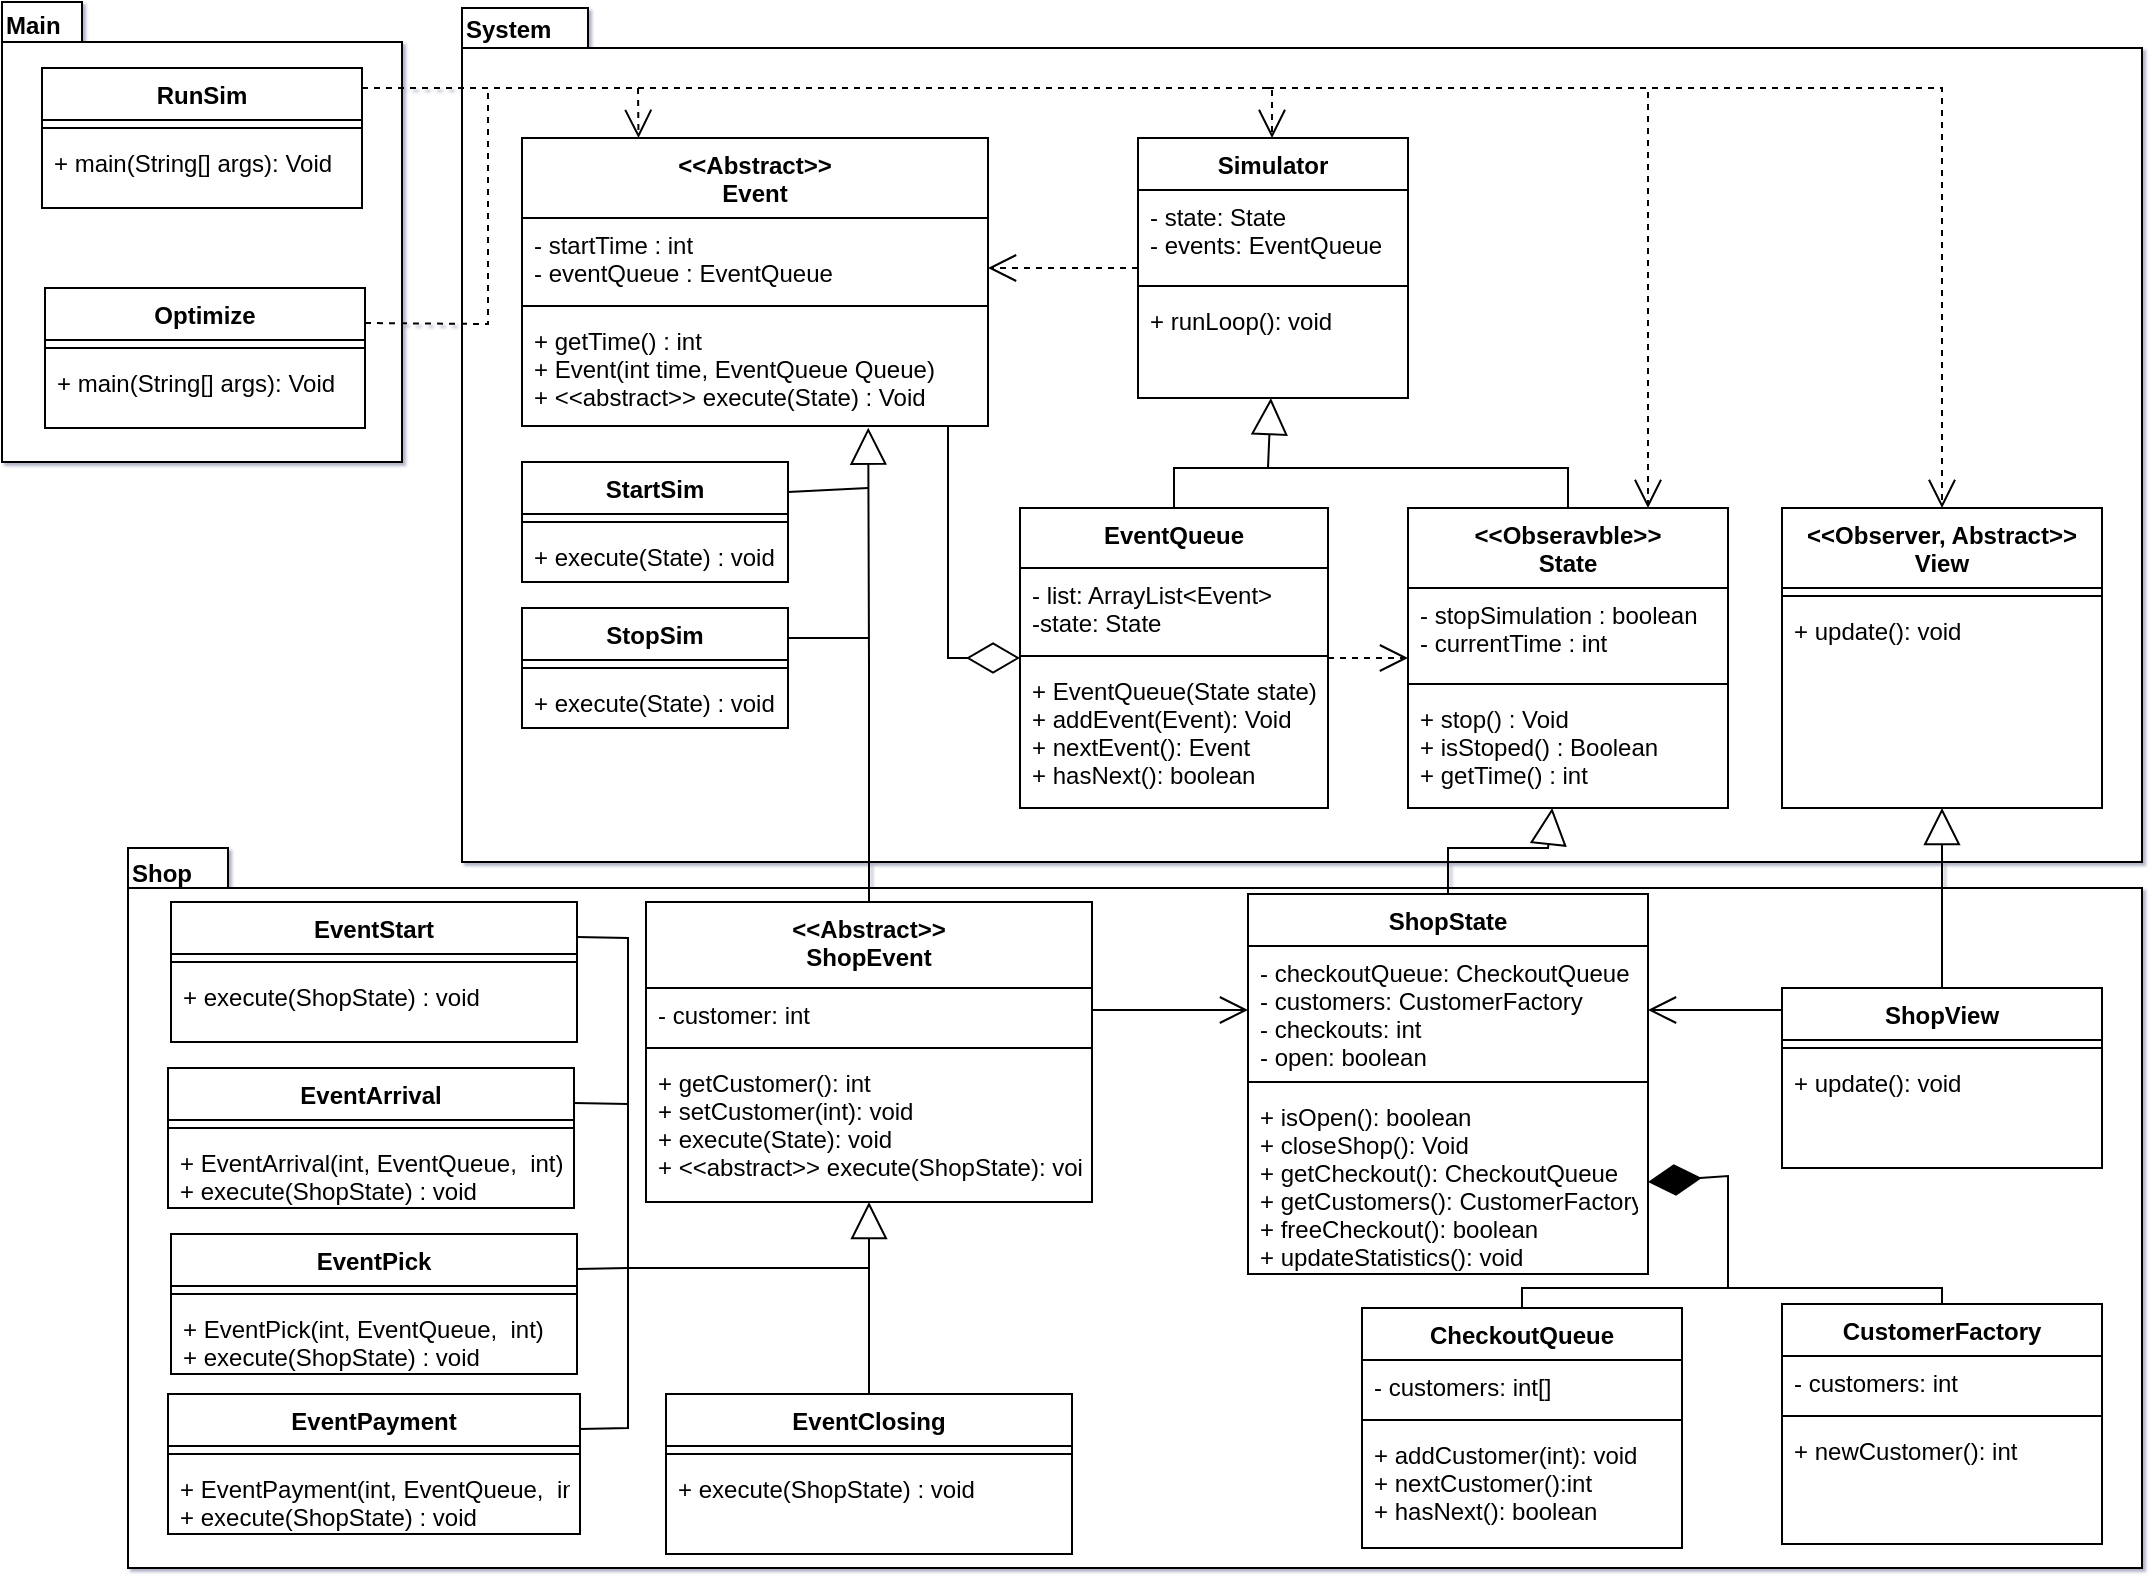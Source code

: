 <mxfile version="21.0.2" type="device"><diagram id="C5RBs43oDa-KdzZeNtuy" name="Page-1"><mxGraphModel dx="878" dy="469" grid="1" gridSize="10" guides="1" tooltips="1" connect="1" arrows="1" fold="1" page="1" pageScale="1" pageWidth="1169" pageHeight="827" math="0" shadow="1"><root><mxCell id="WIyWlLk6GJQsqaUBKTNV-0"/><mxCell id="WIyWlLk6GJQsqaUBKTNV-1" parent="WIyWlLk6GJQsqaUBKTNV-0"/><mxCell id="YLRPy9Vwm_R-fYZFnZfL-16" value="&lt;div align=&quot;left&quot;&gt;Main&lt;/div&gt;&lt;div align=&quot;left&quot;&gt;&lt;br&gt;&lt;/div&gt;&lt;div align=&quot;left&quot;&gt;&lt;br&gt;&lt;/div&gt;&lt;div align=&quot;left&quot;&gt;&lt;br&gt;&lt;/div&gt;&lt;div align=&quot;left&quot;&gt;&lt;br&gt;&lt;/div&gt;&lt;div align=&quot;left&quot;&gt;&lt;br&gt;&lt;/div&gt;&lt;div align=&quot;left&quot;&gt;&lt;br&gt;&lt;/div&gt;&lt;div&gt;&lt;br&gt;&lt;/div&gt;&lt;div&gt;&lt;br&gt;&lt;/div&gt;&lt;div&gt;&lt;br&gt;&lt;/div&gt;&lt;div&gt;&lt;br&gt;&lt;/div&gt;&lt;div&gt;&lt;br&gt;&lt;/div&gt;&lt;div&gt;&lt;br&gt;&lt;/div&gt;&lt;div&gt;&lt;br&gt;&lt;/div&gt;&lt;div&gt;&lt;br&gt;&lt;/div&gt;&lt;div&gt;&lt;br&gt;&lt;/div&gt;" style="shape=folder;fontStyle=1;spacingTop=10;tabWidth=40;tabHeight=20;tabPosition=left;html=1;align=left;" parent="WIyWlLk6GJQsqaUBKTNV-1" vertex="1"><mxGeometry x="57" y="17" width="200" height="230" as="geometry"/></mxCell><mxCell id="YLRPy9Vwm_R-fYZFnZfL-15" value="&lt;div align=&quot;left&quot;&gt;Shop&lt;br&gt;&lt;/div&gt;&lt;div align=&quot;left&quot;&gt;&lt;br&gt;&lt;/div&gt;&lt;div align=&quot;left&quot;&gt;&lt;br&gt;&lt;/div&gt;&lt;div align=&quot;left&quot;&gt;&lt;br&gt;&lt;/div&gt;&lt;div align=&quot;left&quot;&gt;&lt;br&gt;&lt;/div&gt;&lt;div align=&quot;left&quot;&gt;&lt;br&gt;&lt;/div&gt;&lt;div align=&quot;left&quot;&gt;&lt;br&gt;&lt;/div&gt;&lt;div align=&quot;left&quot;&gt;&lt;br&gt;&lt;/div&gt;&lt;div align=&quot;left&quot;&gt;&lt;br&gt;&lt;/div&gt;&lt;div align=&quot;left&quot;&gt;&lt;br&gt;&lt;/div&gt;&lt;div align=&quot;left&quot;&gt;&lt;br&gt;&lt;/div&gt;&lt;div align=&quot;left&quot;&gt;&lt;br&gt;&lt;/div&gt;&lt;div align=&quot;left&quot;&gt;&lt;br&gt;&lt;/div&gt;&lt;div align=&quot;left&quot;&gt;&lt;br&gt;&lt;/div&gt;&lt;div align=&quot;left&quot;&gt;&lt;br&gt;&lt;/div&gt;&lt;div align=&quot;left&quot;&gt;&lt;br&gt;&lt;/div&gt;&lt;div align=&quot;left&quot;&gt;&lt;br&gt;&lt;/div&gt;&lt;div align=&quot;left&quot;&gt;&lt;br&gt;&lt;/div&gt;&lt;div align=&quot;left&quot;&gt;&lt;br&gt;&lt;/div&gt;&lt;div align=&quot;left&quot;&gt;&lt;br&gt;&lt;/div&gt;&lt;div align=&quot;left&quot;&gt;&lt;br&gt;&lt;/div&gt;&lt;div align=&quot;left&quot;&gt;&lt;br&gt;&lt;/div&gt;&lt;div align=&quot;left&quot;&gt;&lt;br&gt;&lt;/div&gt;&lt;div align=&quot;left&quot;&gt;&lt;br&gt;&lt;/div&gt;&lt;div align=&quot;left&quot;&gt;&lt;br&gt;&lt;/div&gt;" style="shape=folder;fontStyle=1;spacingTop=10;tabWidth=50;tabHeight=20;tabPosition=left;html=1;align=left;" parent="WIyWlLk6GJQsqaUBKTNV-1" vertex="1"><mxGeometry x="120" y="440" width="1007" height="360" as="geometry"/></mxCell><mxCell id="Uis7Gt27PWJQKcqrfa5W-74" value="&lt;div align=&quot;left&quot;&gt;System&lt;/div&gt;&lt;div align=&quot;left&quot;&gt;&lt;br&gt;&lt;/div&gt;&lt;div align=&quot;left&quot;&gt;&lt;br&gt;&lt;/div&gt;&lt;div align=&quot;left&quot;&gt;&lt;br&gt;&lt;/div&gt;&lt;div align=&quot;left&quot;&gt;&lt;br&gt;&lt;/div&gt;&lt;div align=&quot;left&quot;&gt;&lt;br&gt;&lt;/div&gt;&lt;div align=&quot;left&quot;&gt;&lt;br&gt;&lt;/div&gt;&lt;div align=&quot;left&quot;&gt;&lt;br&gt;&lt;/div&gt;&lt;div align=&quot;left&quot;&gt;&lt;br&gt;&lt;/div&gt;&lt;div align=&quot;left&quot;&gt;&lt;br&gt;&lt;/div&gt;&lt;div align=&quot;left&quot;&gt;&lt;br&gt;&lt;/div&gt;&lt;div align=&quot;left&quot;&gt;&lt;br&gt;&lt;/div&gt;&lt;div align=&quot;left&quot;&gt;&lt;br&gt;&lt;/div&gt;&lt;div align=&quot;left&quot;&gt;&lt;br&gt;&lt;/div&gt;&lt;div align=&quot;left&quot;&gt;&lt;br&gt;&lt;/div&gt;&lt;div align=&quot;left&quot;&gt;&lt;br&gt;&lt;/div&gt;&lt;div align=&quot;left&quot;&gt;&lt;br&gt;&lt;/div&gt;&lt;div align=&quot;left&quot;&gt;&lt;br&gt;&lt;/div&gt;&lt;div align=&quot;left&quot;&gt;&lt;br&gt;&lt;/div&gt;&lt;div align=&quot;left&quot;&gt;&lt;br&gt;&lt;/div&gt;&lt;div align=&quot;left&quot;&gt;&lt;br&gt;&lt;/div&gt;&lt;div align=&quot;left&quot;&gt;&lt;br&gt;&lt;/div&gt;&lt;div align=&quot;left&quot;&gt;&lt;br&gt;&lt;/div&gt;&lt;div align=&quot;left&quot;&gt;&lt;br&gt;&lt;/div&gt;&lt;div align=&quot;left&quot;&gt;&lt;br&gt;&lt;/div&gt;&lt;div align=&quot;left&quot;&gt;&lt;br&gt;&lt;/div&gt;&lt;div align=&quot;left&quot;&gt;&lt;br&gt;&lt;/div&gt;&lt;div align=&quot;left&quot;&gt;&lt;br&gt;&lt;/div&gt;&lt;div align=&quot;left&quot;&gt;&lt;br&gt;&lt;/div&gt;&lt;div align=&quot;left&quot;&gt;&lt;br&gt;&lt;/div&gt;" style="shape=folder;fontStyle=1;spacingTop=10;tabWidth=63;tabHeight=20;tabPosition=left;html=1;align=left;" parent="WIyWlLk6GJQsqaUBKTNV-1" vertex="1"><mxGeometry x="287" y="20" width="840" height="427" as="geometry"/></mxCell><mxCell id="Uis7Gt27PWJQKcqrfa5W-1" value="Simulator" style="swimlane;fontStyle=1;align=center;verticalAlign=top;childLayout=stackLayout;horizontal=1;startSize=26;horizontalStack=0;resizeParent=1;resizeParentMax=0;resizeLast=0;collapsible=1;marginBottom=0;" parent="WIyWlLk6GJQsqaUBKTNV-1" vertex="1"><mxGeometry x="625" y="85" width="135" height="130" as="geometry"/></mxCell><mxCell id="Uis7Gt27PWJQKcqrfa5W-2" value="- state: State&#xA;- events: EventQueue" style="text;strokeColor=none;fillColor=none;align=left;verticalAlign=top;spacingLeft=4;spacingRight=4;overflow=hidden;rotatable=0;points=[[0,0.5],[1,0.5]];portConstraint=eastwest;" parent="Uis7Gt27PWJQKcqrfa5W-1" vertex="1"><mxGeometry y="26" width="135" height="44" as="geometry"/></mxCell><mxCell id="Uis7Gt27PWJQKcqrfa5W-3" value="" style="line;strokeWidth=1;fillColor=none;align=left;verticalAlign=middle;spacingTop=-1;spacingLeft=3;spacingRight=3;rotatable=0;labelPosition=right;points=[];portConstraint=eastwest;strokeColor=inherit;" parent="Uis7Gt27PWJQKcqrfa5W-1" vertex="1"><mxGeometry y="70" width="135" height="8" as="geometry"/></mxCell><mxCell id="Uis7Gt27PWJQKcqrfa5W-4" value="+ runLoop(): void" style="text;strokeColor=none;fillColor=none;align=left;verticalAlign=top;spacingLeft=4;spacingRight=4;overflow=hidden;rotatable=0;points=[[0,0.5],[1,0.5]];portConstraint=eastwest;" parent="Uis7Gt27PWJQKcqrfa5W-1" vertex="1"><mxGeometry y="78" width="135" height="52" as="geometry"/></mxCell><mxCell id="Uis7Gt27PWJQKcqrfa5W-5" value="EventQueue" style="swimlane;fontStyle=1;align=center;verticalAlign=top;childLayout=stackLayout;horizontal=1;startSize=30;horizontalStack=0;resizeParent=1;resizeParentMax=0;resizeLast=0;collapsible=1;marginBottom=0;" parent="WIyWlLk6GJQsqaUBKTNV-1" vertex="1"><mxGeometry x="566" y="270" width="154" height="150" as="geometry"/></mxCell><mxCell id="Uis7Gt27PWJQKcqrfa5W-6" value="- list: ArrayList&lt;Event&gt;&#xA;-state: State" style="text;strokeColor=none;fillColor=none;align=left;verticalAlign=top;spacingLeft=4;spacingRight=4;overflow=hidden;rotatable=0;points=[[0,0.5],[1,0.5]];portConstraint=eastwest;" parent="Uis7Gt27PWJQKcqrfa5W-5" vertex="1"><mxGeometry y="30" width="154" height="40" as="geometry"/></mxCell><mxCell id="Uis7Gt27PWJQKcqrfa5W-7" value="" style="line;strokeWidth=1;fillColor=none;align=left;verticalAlign=middle;spacingTop=-1;spacingLeft=3;spacingRight=3;rotatable=0;labelPosition=right;points=[];portConstraint=eastwest;strokeColor=inherit;" parent="Uis7Gt27PWJQKcqrfa5W-5" vertex="1"><mxGeometry y="70" width="154" height="8" as="geometry"/></mxCell><mxCell id="Uis7Gt27PWJQKcqrfa5W-8" value="+ EventQueue(State state)&#xA;+ addEvent(Event): Void&#xA;+ nextEvent(): Event&#xA;+ hasNext(): boolean" style="text;strokeColor=none;fillColor=none;align=left;verticalAlign=top;spacingLeft=4;spacingRight=4;overflow=hidden;rotatable=0;points=[[0,0.5],[1,0.5]];portConstraint=eastwest;" parent="Uis7Gt27PWJQKcqrfa5W-5" vertex="1"><mxGeometry y="78" width="154" height="72" as="geometry"/></mxCell><mxCell id="Uis7Gt27PWJQKcqrfa5W-9" value="&lt;&lt;Abstract&gt;&gt;&#xA;Event" style="swimlane;fontStyle=1;align=center;verticalAlign=top;childLayout=stackLayout;horizontal=1;startSize=40;horizontalStack=0;resizeParent=1;resizeParentMax=0;resizeLast=0;collapsible=1;marginBottom=0;" parent="WIyWlLk6GJQsqaUBKTNV-1" vertex="1"><mxGeometry x="317" y="85" width="233" height="144" as="geometry"/></mxCell><mxCell id="Uis7Gt27PWJQKcqrfa5W-10" value="- startTime : int&#xA;- eventQueue : EventQueue" style="text;strokeColor=none;fillColor=none;align=left;verticalAlign=top;spacingLeft=4;spacingRight=4;overflow=hidden;rotatable=0;points=[[0,0.5],[1,0.5]];portConstraint=eastwest;" parent="Uis7Gt27PWJQKcqrfa5W-9" vertex="1"><mxGeometry y="40" width="233" height="40" as="geometry"/></mxCell><mxCell id="Uis7Gt27PWJQKcqrfa5W-11" value="" style="line;strokeWidth=1;fillColor=none;align=left;verticalAlign=middle;spacingTop=-1;spacingLeft=3;spacingRight=3;rotatable=0;labelPosition=right;points=[];portConstraint=eastwest;strokeColor=inherit;" parent="Uis7Gt27PWJQKcqrfa5W-9" vertex="1"><mxGeometry y="80" width="233" height="8" as="geometry"/></mxCell><mxCell id="Uis7Gt27PWJQKcqrfa5W-12" value="+ getTime() : int&#xA;+ Event(int time, EventQueue Queue)&#xA;+ &lt;&lt;abstract&gt;&gt; execute(State) : Void" style="text;strokeColor=none;fillColor=none;align=left;verticalAlign=top;spacingLeft=4;spacingRight=4;overflow=hidden;rotatable=0;points=[[0,0.5],[1,0.5]];portConstraint=eastwest;" parent="Uis7Gt27PWJQKcqrfa5W-9" vertex="1"><mxGeometry y="88" width="233" height="56" as="geometry"/></mxCell><mxCell id="Uis7Gt27PWJQKcqrfa5W-16" value="" style="endArrow=diamondThin;endFill=0;endSize=24;html=1;rounded=0;edgeStyle=orthogonalEdgeStyle;" parent="WIyWlLk6GJQsqaUBKTNV-1" source="Uis7Gt27PWJQKcqrfa5W-9" target="Uis7Gt27PWJQKcqrfa5W-5" edge="1"><mxGeometry width="160" relative="1" as="geometry"><mxPoint x="557" y="115" as="sourcePoint"/><mxPoint x="497" y="237" as="targetPoint"/><Array as="points"><mxPoint x="530" y="345"/></Array></mxGeometry></mxCell><mxCell id="Uis7Gt27PWJQKcqrfa5W-55" value="&lt;&lt;Obseravble&gt;&gt;&#xA;State" style="swimlane;fontStyle=1;align=center;verticalAlign=top;childLayout=stackLayout;horizontal=1;startSize=40;horizontalStack=0;resizeParent=1;resizeParentMax=0;resizeLast=0;collapsible=1;marginBottom=0;" parent="WIyWlLk6GJQsqaUBKTNV-1" vertex="1"><mxGeometry x="760" y="270" width="160" height="150" as="geometry"><mxRectangle x="550" y="200" width="130" height="40" as="alternateBounds"/></mxGeometry></mxCell><mxCell id="Uis7Gt27PWJQKcqrfa5W-56" value="- stopSimulation : boolean&#xA;- currentTime : int" style="text;strokeColor=none;fillColor=none;align=left;verticalAlign=top;spacingLeft=4;spacingRight=4;overflow=hidden;rotatable=0;points=[[0,0.5],[1,0.5]];portConstraint=eastwest;" parent="Uis7Gt27PWJQKcqrfa5W-55" vertex="1"><mxGeometry y="40" width="160" height="44" as="geometry"/></mxCell><mxCell id="Uis7Gt27PWJQKcqrfa5W-57" value="" style="line;strokeWidth=1;fillColor=none;align=left;verticalAlign=middle;spacingTop=-1;spacingLeft=3;spacingRight=3;rotatable=0;labelPosition=right;points=[];portConstraint=eastwest;strokeColor=inherit;" parent="Uis7Gt27PWJQKcqrfa5W-55" vertex="1"><mxGeometry y="84" width="160" height="8" as="geometry"/></mxCell><mxCell id="Uis7Gt27PWJQKcqrfa5W-58" value="+ stop() : Void&#xA;+ isStoped() : Boolean&#xA;+ getTime() : int" style="text;strokeColor=none;fillColor=none;align=left;verticalAlign=top;spacingLeft=4;spacingRight=4;overflow=hidden;rotatable=0;points=[[0,0.5],[1,0.5]];portConstraint=eastwest;" parent="Uis7Gt27PWJQKcqrfa5W-55" vertex="1"><mxGeometry y="92" width="160" height="58" as="geometry"/></mxCell><mxCell id="Uis7Gt27PWJQKcqrfa5W-67" value="&lt;&lt;Observer, Abstract&gt;&gt;&#xA;View" style="swimlane;fontStyle=1;align=center;verticalAlign=top;childLayout=stackLayout;horizontal=1;startSize=40;horizontalStack=0;resizeParent=1;resizeParentMax=0;resizeLast=0;collapsible=1;marginBottom=0;" parent="WIyWlLk6GJQsqaUBKTNV-1" vertex="1"><mxGeometry x="947" y="270" width="160" height="150" as="geometry"/></mxCell><mxCell id="Uis7Gt27PWJQKcqrfa5W-69" value="" style="line;strokeWidth=1;fillColor=none;align=left;verticalAlign=middle;spacingTop=-1;spacingLeft=3;spacingRight=3;rotatable=0;labelPosition=right;points=[];portConstraint=eastwest;strokeColor=inherit;" parent="Uis7Gt27PWJQKcqrfa5W-67" vertex="1"><mxGeometry y="40" width="160" height="8" as="geometry"/></mxCell><mxCell id="Uis7Gt27PWJQKcqrfa5W-70" value="+ update(): void" style="text;strokeColor=none;fillColor=none;align=left;verticalAlign=top;spacingLeft=4;spacingRight=4;overflow=hidden;rotatable=0;points=[[0,0.5],[1,0.5]];portConstraint=eastwest;" parent="Uis7Gt27PWJQKcqrfa5W-67" vertex="1"><mxGeometry y="48" width="160" height="102" as="geometry"/></mxCell><mxCell id="Uis7Gt27PWJQKcqrfa5W-80" value="ShopState" style="swimlane;fontStyle=1;align=center;verticalAlign=top;childLayout=stackLayout;horizontal=1;startSize=26;horizontalStack=0;resizeParent=1;resizeParentMax=0;resizeLast=0;collapsible=1;marginBottom=0;" parent="WIyWlLk6GJQsqaUBKTNV-1" vertex="1"><mxGeometry x="680" y="463" width="200" height="190" as="geometry"/></mxCell><mxCell id="Uis7Gt27PWJQKcqrfa5W-81" value="- checkoutQueue: CheckoutQueue&#xA;- customers: CustomerFactory&#xA;- checkouts: int&#xA;- open: boolean" style="text;strokeColor=none;fillColor=none;align=left;verticalAlign=top;spacingLeft=4;spacingRight=4;overflow=hidden;rotatable=0;points=[[0,0.5],[1,0.5]];portConstraint=eastwest;" parent="Uis7Gt27PWJQKcqrfa5W-80" vertex="1"><mxGeometry y="26" width="200" height="64" as="geometry"/></mxCell><mxCell id="Uis7Gt27PWJQKcqrfa5W-82" value="" style="line;strokeWidth=1;fillColor=none;align=left;verticalAlign=middle;spacingTop=-1;spacingLeft=3;spacingRight=3;rotatable=0;labelPosition=right;points=[];portConstraint=eastwest;strokeColor=inherit;" parent="Uis7Gt27PWJQKcqrfa5W-80" vertex="1"><mxGeometry y="90" width="200" height="8" as="geometry"/></mxCell><mxCell id="Uis7Gt27PWJQKcqrfa5W-83" value="+ isOpen(): boolean&#xA;+ closeShop(): Void&#xA;+ getCheckout(): CheckoutQueue&#xA;+ getCustomers(): CustomerFactory&#xA;+ freeCheckout(): boolean&#xA;+ updateStatistics(): void" style="text;strokeColor=none;fillColor=none;align=left;verticalAlign=top;spacingLeft=4;spacingRight=4;overflow=hidden;rotatable=0;points=[[0,0.5],[1,0.5]];portConstraint=eastwest;" parent="Uis7Gt27PWJQKcqrfa5W-80" vertex="1"><mxGeometry y="98" width="200" height="92" as="geometry"/></mxCell><mxCell id="Uis7Gt27PWJQKcqrfa5W-85" value="CheckoutQueue" style="swimlane;fontStyle=1;align=center;verticalAlign=top;childLayout=stackLayout;horizontal=1;startSize=26;horizontalStack=0;resizeParent=1;resizeParentMax=0;resizeLast=0;collapsible=1;marginBottom=0;" parent="WIyWlLk6GJQsqaUBKTNV-1" vertex="1"><mxGeometry x="737" y="670" width="160" height="120" as="geometry"/></mxCell><mxCell id="Uis7Gt27PWJQKcqrfa5W-86" value="- customers: int[]" style="text;strokeColor=none;fillColor=none;align=left;verticalAlign=top;spacingLeft=4;spacingRight=4;overflow=hidden;rotatable=0;points=[[0,0.5],[1,0.5]];portConstraint=eastwest;" parent="Uis7Gt27PWJQKcqrfa5W-85" vertex="1"><mxGeometry y="26" width="160" height="26" as="geometry"/></mxCell><mxCell id="Uis7Gt27PWJQKcqrfa5W-87" value="" style="line;strokeWidth=1;fillColor=none;align=left;verticalAlign=middle;spacingTop=-1;spacingLeft=3;spacingRight=3;rotatable=0;labelPosition=right;points=[];portConstraint=eastwest;strokeColor=inherit;" parent="Uis7Gt27PWJQKcqrfa5W-85" vertex="1"><mxGeometry y="52" width="160" height="8" as="geometry"/></mxCell><mxCell id="Uis7Gt27PWJQKcqrfa5W-88" value="+ addCustomer(int): void&#xA;+ nextCustomer():int&#xA;+ hasNext(): boolean" style="text;strokeColor=none;fillColor=none;align=left;verticalAlign=top;spacingLeft=4;spacingRight=4;overflow=hidden;rotatable=0;points=[[0,0.5],[1,0.5]];portConstraint=eastwest;" parent="Uis7Gt27PWJQKcqrfa5W-85" vertex="1"><mxGeometry y="60" width="160" height="60" as="geometry"/></mxCell><mxCell id="Uis7Gt27PWJQKcqrfa5W-91" value="RunSim" style="swimlane;fontStyle=1;align=center;verticalAlign=top;childLayout=stackLayout;horizontal=1;startSize=26;horizontalStack=0;resizeParent=1;resizeParentMax=0;resizeLast=0;collapsible=1;marginBottom=0;" parent="WIyWlLk6GJQsqaUBKTNV-1" vertex="1"><mxGeometry x="77" y="50" width="160" height="70" as="geometry"/></mxCell><mxCell id="Uis7Gt27PWJQKcqrfa5W-93" value="" style="line;strokeWidth=1;fillColor=none;align=left;verticalAlign=middle;spacingTop=-1;spacingLeft=3;spacingRight=3;rotatable=0;labelPosition=right;points=[];portConstraint=eastwest;strokeColor=inherit;" parent="Uis7Gt27PWJQKcqrfa5W-91" vertex="1"><mxGeometry y="26" width="160" height="8" as="geometry"/></mxCell><mxCell id="Uis7Gt27PWJQKcqrfa5W-94" value="+ main(String[] args): Void&#xA;" style="text;strokeColor=none;fillColor=none;align=left;verticalAlign=top;spacingLeft=4;spacingRight=4;overflow=hidden;rotatable=0;points=[[0,0.5],[1,0.5]];portConstraint=eastwest;" parent="Uis7Gt27PWJQKcqrfa5W-91" vertex="1"><mxGeometry y="34" width="160" height="36" as="geometry"/></mxCell><mxCell id="Uis7Gt27PWJQKcqrfa5W-97" value="ShopView" style="swimlane;fontStyle=1;align=center;verticalAlign=top;childLayout=stackLayout;horizontal=1;startSize=26;horizontalStack=0;resizeParent=1;resizeParentMax=0;resizeLast=0;collapsible=1;marginBottom=0;" parent="WIyWlLk6GJQsqaUBKTNV-1" vertex="1"><mxGeometry x="947" y="510" width="160" height="90" as="geometry"/></mxCell><mxCell id="Uis7Gt27PWJQKcqrfa5W-99" value="" style="line;strokeWidth=1;fillColor=none;align=left;verticalAlign=middle;spacingTop=-1;spacingLeft=3;spacingRight=3;rotatable=0;labelPosition=right;points=[];portConstraint=eastwest;strokeColor=inherit;" parent="Uis7Gt27PWJQKcqrfa5W-97" vertex="1"><mxGeometry y="26" width="160" height="8" as="geometry"/></mxCell><mxCell id="Uis7Gt27PWJQKcqrfa5W-100" value="+ update(): void" style="text;strokeColor=none;fillColor=none;align=left;verticalAlign=top;spacingLeft=4;spacingRight=4;overflow=hidden;rotatable=0;points=[[0,0.5],[1,0.5]];portConstraint=eastwest;" parent="Uis7Gt27PWJQKcqrfa5W-97" vertex="1"><mxGeometry y="34" width="160" height="56" as="geometry"/></mxCell><mxCell id="Uis7Gt27PWJQKcqrfa5W-101" value="Extends" style="endArrow=block;endSize=16;endFill=0;html=1;rounded=0;exitX=0.5;exitY=0;exitDx=0;exitDy=0;textOpacity=0;" parent="WIyWlLk6GJQsqaUBKTNV-1" source="Uis7Gt27PWJQKcqrfa5W-97" target="Uis7Gt27PWJQKcqrfa5W-67" edge="1"><mxGeometry width="160" relative="1" as="geometry"><mxPoint x="1437" y="540" as="sourcePoint"/><mxPoint x="1597" y="540" as="targetPoint"/></mxGeometry></mxCell><mxCell id="YLRPy9Vwm_R-fYZFnZfL-3" value="Use" style="endArrow=open;endSize=12;dashed=1;html=1;rounded=0;textOpacity=0;edgeStyle=orthogonalEdgeStyle;" parent="WIyWlLk6GJQsqaUBKTNV-1" source="Uis7Gt27PWJQKcqrfa5W-1" target="Uis7Gt27PWJQKcqrfa5W-9" edge="1"><mxGeometry width="160" relative="1" as="geometry"><mxPoint x="367" y="237" as="sourcePoint"/><mxPoint x="67" y="207" as="targetPoint"/><Array as="points"><mxPoint x="430" y="140"/></Array></mxGeometry></mxCell><mxCell id="YLRPy9Vwm_R-fYZFnZfL-4" value="Use" style="endArrow=open;endSize=12;dashed=1;html=1;rounded=0;textOpacity=0;edgeStyle=orthogonalEdgeStyle;" parent="WIyWlLk6GJQsqaUBKTNV-1" source="Uis7Gt27PWJQKcqrfa5W-91" target="Uis7Gt27PWJQKcqrfa5W-1" edge="1"><mxGeometry width="160" relative="1" as="geometry"><mxPoint x="237" y="47" as="sourcePoint"/><mxPoint x="527" y="237" as="targetPoint"/><Array as="points"><mxPoint x="692" y="60"/></Array></mxGeometry></mxCell><mxCell id="YLRPy9Vwm_R-fYZFnZfL-18" value="CustomerFactory" style="swimlane;fontStyle=1;align=center;verticalAlign=top;childLayout=stackLayout;horizontal=1;startSize=26;horizontalStack=0;resizeParent=1;resizeParentMax=0;resizeLast=0;collapsible=1;marginBottom=0;" parent="WIyWlLk6GJQsqaUBKTNV-1" vertex="1"><mxGeometry x="947" y="668" width="160" height="120" as="geometry"/></mxCell><mxCell id="YLRPy9Vwm_R-fYZFnZfL-19" value="- customers: int" style="text;strokeColor=none;fillColor=none;align=left;verticalAlign=top;spacingLeft=4;spacingRight=4;overflow=hidden;rotatable=0;points=[[0,0.5],[1,0.5]];portConstraint=eastwest;" parent="YLRPy9Vwm_R-fYZFnZfL-18" vertex="1"><mxGeometry y="26" width="160" height="26" as="geometry"/></mxCell><mxCell id="YLRPy9Vwm_R-fYZFnZfL-20" value="" style="line;strokeWidth=1;fillColor=none;align=left;verticalAlign=middle;spacingTop=-1;spacingLeft=3;spacingRight=3;rotatable=0;labelPosition=right;points=[];portConstraint=eastwest;strokeColor=inherit;" parent="YLRPy9Vwm_R-fYZFnZfL-18" vertex="1"><mxGeometry y="52" width="160" height="8" as="geometry"/></mxCell><mxCell id="YLRPy9Vwm_R-fYZFnZfL-21" value="+ newCustomer(): int" style="text;strokeColor=none;fillColor=none;align=left;verticalAlign=top;spacingLeft=4;spacingRight=4;overflow=hidden;rotatable=0;points=[[0,0.5],[1,0.5]];portConstraint=eastwest;" parent="YLRPy9Vwm_R-fYZFnZfL-18" vertex="1"><mxGeometry y="60" width="160" height="60" as="geometry"/></mxCell><mxCell id="YLRPy9Vwm_R-fYZFnZfL-23" value="" style="endArrow=open;endFill=1;endSize=12;html=1;rounded=0;entryX=1;entryY=0.5;entryDx=0;entryDy=0;edgeStyle=elbowEdgeStyle;elbow=vertical;" parent="WIyWlLk6GJQsqaUBKTNV-1" source="Uis7Gt27PWJQKcqrfa5W-97" target="Uis7Gt27PWJQKcqrfa5W-81" edge="1"><mxGeometry width="160" relative="1" as="geometry"><mxPoint x="817" y="680" as="sourcePoint"/><mxPoint x="890" y="555" as="targetPoint"/></mxGeometry></mxCell><mxCell id="YLRPy9Vwm_R-fYZFnZfL-25" value="" style="endArrow=open;endFill=1;endSize=12;html=1;rounded=0;entryX=0;entryY=0.5;entryDx=0;entryDy=0;edgeStyle=elbowEdgeStyle;elbow=vertical;" parent="WIyWlLk6GJQsqaUBKTNV-1" source="0BIZqdqJhfIHor20uVsq-0" target="Uis7Gt27PWJQKcqrfa5W-81" edge="1"><mxGeometry width="160" relative="1" as="geometry"><mxPoint x="600" y="521" as="sourcePoint"/><mxPoint x="1197" y="600" as="targetPoint"/></mxGeometry></mxCell><mxCell id="YLRPy9Vwm_R-fYZFnZfL-46" value="Optimize" style="swimlane;fontStyle=1;align=center;verticalAlign=top;childLayout=stackLayout;horizontal=1;startSize=26;horizontalStack=0;resizeParent=1;resizeParentMax=0;resizeLast=0;collapsible=1;marginBottom=0;" parent="WIyWlLk6GJQsqaUBKTNV-1" vertex="1"><mxGeometry x="78.5" y="160" width="160" height="70" as="geometry"/></mxCell><mxCell id="YLRPy9Vwm_R-fYZFnZfL-47" value="" style="line;strokeWidth=1;fillColor=none;align=left;verticalAlign=middle;spacingTop=-1;spacingLeft=3;spacingRight=3;rotatable=0;labelPosition=right;points=[];portConstraint=eastwest;strokeColor=inherit;" parent="YLRPy9Vwm_R-fYZFnZfL-46" vertex="1"><mxGeometry y="26" width="160" height="8" as="geometry"/></mxCell><mxCell id="YLRPy9Vwm_R-fYZFnZfL-48" value="+ main(String[] args): Void&#xA;" style="text;strokeColor=none;fillColor=none;align=left;verticalAlign=top;spacingLeft=4;spacingRight=4;overflow=hidden;rotatable=0;points=[[0,0.5],[1,0.5]];portConstraint=eastwest;" parent="YLRPy9Vwm_R-fYZFnZfL-46" vertex="1"><mxGeometry y="34" width="160" height="36" as="geometry"/></mxCell><mxCell id="448L8v_ShYavht3nEeR1-10" value="EventArrival" style="swimlane;fontStyle=1;align=center;verticalAlign=top;childLayout=stackLayout;horizontal=1;startSize=26;horizontalStack=0;resizeParent=1;resizeParentMax=0;resizeLast=0;collapsible=1;marginBottom=0;" parent="WIyWlLk6GJQsqaUBKTNV-1" vertex="1"><mxGeometry x="140" y="550" width="203" height="70" as="geometry"/></mxCell><mxCell id="448L8v_ShYavht3nEeR1-12" value="" style="line;strokeWidth=1;fillColor=none;align=left;verticalAlign=middle;spacingTop=-1;spacingLeft=3;spacingRight=3;rotatable=0;labelPosition=right;points=[];portConstraint=eastwest;strokeColor=inherit;" parent="448L8v_ShYavht3nEeR1-10" vertex="1"><mxGeometry y="26" width="203" height="8" as="geometry"/></mxCell><mxCell id="448L8v_ShYavht3nEeR1-13" value="+ EventArrival(int, EventQueue,  int)&#xA;+ execute(ShopState) : void" style="text;strokeColor=none;fillColor=none;align=left;verticalAlign=top;spacingLeft=4;spacingRight=4;overflow=hidden;rotatable=0;points=[[0,0.5],[1,0.5]];portConstraint=eastwest;" parent="448L8v_ShYavht3nEeR1-10" vertex="1"><mxGeometry y="34" width="203" height="36" as="geometry"/></mxCell><mxCell id="448L8v_ShYavht3nEeR1-16" value="EventPick" style="swimlane;fontStyle=1;align=center;verticalAlign=top;childLayout=stackLayout;horizontal=1;startSize=26;horizontalStack=0;resizeParent=1;resizeParentMax=0;resizeLast=0;collapsible=1;marginBottom=0;" parent="WIyWlLk6GJQsqaUBKTNV-1" vertex="1"><mxGeometry x="141.5" y="633" width="203" height="70" as="geometry"/></mxCell><mxCell id="448L8v_ShYavht3nEeR1-18" value="" style="line;strokeWidth=1;fillColor=none;align=left;verticalAlign=middle;spacingTop=-1;spacingLeft=3;spacingRight=3;rotatable=0;labelPosition=right;points=[];portConstraint=eastwest;strokeColor=inherit;" parent="448L8v_ShYavht3nEeR1-16" vertex="1"><mxGeometry y="26" width="203" height="8" as="geometry"/></mxCell><mxCell id="448L8v_ShYavht3nEeR1-19" value="+ EventPick(int, EventQueue,  int)&#xA;+ execute(ShopState) : void" style="text;strokeColor=none;fillColor=none;align=left;verticalAlign=top;spacingLeft=4;spacingRight=4;overflow=hidden;rotatable=0;points=[[0,0.5],[1,0.5]];portConstraint=eastwest;" parent="448L8v_ShYavht3nEeR1-16" vertex="1"><mxGeometry y="34" width="203" height="36" as="geometry"/></mxCell><mxCell id="448L8v_ShYavht3nEeR1-20" value="EventPayment" style="swimlane;fontStyle=1;align=center;verticalAlign=top;childLayout=stackLayout;horizontal=1;startSize=26;horizontalStack=0;resizeParent=1;resizeParentMax=0;resizeLast=0;collapsible=1;marginBottom=0;" parent="WIyWlLk6GJQsqaUBKTNV-1" vertex="1"><mxGeometry x="140" y="713" width="206" height="70" as="geometry"/></mxCell><mxCell id="448L8v_ShYavht3nEeR1-22" value="" style="line;strokeWidth=1;fillColor=none;align=left;verticalAlign=middle;spacingTop=-1;spacingLeft=3;spacingRight=3;rotatable=0;labelPosition=right;points=[];portConstraint=eastwest;strokeColor=inherit;" parent="448L8v_ShYavht3nEeR1-20" vertex="1"><mxGeometry y="26" width="206" height="8" as="geometry"/></mxCell><mxCell id="448L8v_ShYavht3nEeR1-23" value="+ EventPayment(int, EventQueue,  int)&#xA;+ execute(ShopState) : void" style="text;strokeColor=none;fillColor=none;align=left;verticalAlign=top;spacingLeft=4;spacingRight=4;overflow=hidden;rotatable=0;points=[[0,0.5],[1,0.5]];portConstraint=eastwest;" parent="448L8v_ShYavht3nEeR1-20" vertex="1"><mxGeometry y="34" width="206" height="36" as="geometry"/></mxCell><mxCell id="448L8v_ShYavht3nEeR1-24" value="EventClosing" style="swimlane;fontStyle=1;align=center;verticalAlign=top;childLayout=stackLayout;horizontal=1;startSize=26;horizontalStack=0;resizeParent=1;resizeParentMax=0;resizeLast=0;collapsible=1;marginBottom=0;" parent="WIyWlLk6GJQsqaUBKTNV-1" vertex="1"><mxGeometry x="389" y="713" width="203" height="80" as="geometry"/></mxCell><mxCell id="448L8v_ShYavht3nEeR1-26" value="" style="line;strokeWidth=1;fillColor=none;align=left;verticalAlign=middle;spacingTop=-1;spacingLeft=3;spacingRight=3;rotatable=0;labelPosition=right;points=[];portConstraint=eastwest;strokeColor=inherit;" parent="448L8v_ShYavht3nEeR1-24" vertex="1"><mxGeometry y="26" width="203" height="8" as="geometry"/></mxCell><mxCell id="448L8v_ShYavht3nEeR1-27" value="+ execute(ShopState) : void" style="text;strokeColor=none;fillColor=none;align=left;verticalAlign=top;spacingLeft=4;spacingRight=4;overflow=hidden;rotatable=0;points=[[0,0.5],[1,0.5]];portConstraint=eastwest;" parent="448L8v_ShYavht3nEeR1-24" vertex="1"><mxGeometry y="34" width="203" height="46" as="geometry"/></mxCell><mxCell id="448L8v_ShYavht3nEeR1-29" value="" style="endArrow=block;endSize=16;endFill=0;html=1;rounded=0;entryX=0.743;entryY=1.015;entryDx=0;entryDy=0;entryPerimeter=0;edgeStyle=orthogonalEdgeStyle;" parent="WIyWlLk6GJQsqaUBKTNV-1" source="0BIZqdqJhfIHor20uVsq-0" target="Uis7Gt27PWJQKcqrfa5W-12" edge="1"><mxGeometry width="160" relative="1" as="geometry"><mxPoint x="490" y="520" as="sourcePoint"/><mxPoint x="620" y="460" as="targetPoint"/><Array as="points"/></mxGeometry></mxCell><mxCell id="448L8v_ShYavht3nEeR1-30" value="" style="endArrow=none;html=1;rounded=0;exitX=1;exitY=0.25;exitDx=0;exitDy=0;" parent="WIyWlLk6GJQsqaUBKTNV-1" source="0BIZqdqJhfIHor20uVsq-9" edge="1"><mxGeometry width="50" height="50" relative="1" as="geometry"><mxPoint x="437" y="357" as="sourcePoint"/><mxPoint x="490" y="260" as="targetPoint"/></mxGeometry></mxCell><mxCell id="448L8v_ShYavht3nEeR1-31" value="" style="endArrow=none;html=1;rounded=0;exitX=1;exitY=0.25;exitDx=0;exitDy=0;" parent="WIyWlLk6GJQsqaUBKTNV-1" source="0BIZqdqJhfIHor20uVsq-12" edge="1"><mxGeometry width="50" height="50" relative="1" as="geometry"><mxPoint x="437" y="416.0" as="sourcePoint"/><mxPoint x="490" y="335" as="targetPoint"/></mxGeometry></mxCell><mxCell id="F9oT5EeiKZbabNWgcuaX-1" value="" style="endArrow=diamondThin;endFill=1;endSize=24;html=1;rounded=0;entryX=1;entryY=0.5;entryDx=0;entryDy=0;exitX=0.5;exitY=0;exitDx=0;exitDy=0;" parent="WIyWlLk6GJQsqaUBKTNV-1" source="YLRPy9Vwm_R-fYZFnZfL-18" target="Uis7Gt27PWJQKcqrfa5W-83" edge="1"><mxGeometry width="160" relative="1" as="geometry"><mxPoint x="760" y="610" as="sourcePoint"/><mxPoint x="920" y="610" as="targetPoint"/><Array as="points"><mxPoint x="1027" y="660"/><mxPoint x="920" y="660"/><mxPoint x="920" y="604"/></Array></mxGeometry></mxCell><mxCell id="F9oT5EeiKZbabNWgcuaX-2" value="" style="endArrow=none;html=1;rounded=0;exitX=0.5;exitY=0;exitDx=0;exitDy=0;" parent="WIyWlLk6GJQsqaUBKTNV-1" source="Uis7Gt27PWJQKcqrfa5W-85" edge="1"><mxGeometry width="50" height="50" relative="1" as="geometry"><mxPoint x="820" y="630" as="sourcePoint"/><mxPoint x="920" y="660" as="targetPoint"/><Array as="points"><mxPoint x="817" y="660"/></Array></mxGeometry></mxCell><mxCell id="F9oT5EeiKZbabNWgcuaX-3" value="" style="endArrow=none;dashed=1;html=1;rounded=0;exitX=1;exitY=0.25;exitDx=0;exitDy=0;" parent="WIyWlLk6GJQsqaUBKTNV-1" source="YLRPy9Vwm_R-fYZFnZfL-46" edge="1"><mxGeometry width="50" height="50" relative="1" as="geometry"><mxPoint x="610" y="180" as="sourcePoint"/><mxPoint x="300" y="60" as="targetPoint"/><Array as="points"><mxPoint x="300" y="178"/></Array></mxGeometry></mxCell><mxCell id="F9oT5EeiKZbabNWgcuaX-4" value="Use" style="endArrow=open;endSize=12;dashed=1;html=1;rounded=0;entryX=0.25;entryY=0;entryDx=0;entryDy=0;textOpacity=0;" parent="WIyWlLk6GJQsqaUBKTNV-1" target="Uis7Gt27PWJQKcqrfa5W-9" edge="1"><mxGeometry width="160" relative="1" as="geometry"><mxPoint x="375" y="60" as="sourcePoint"/><mxPoint x="710" y="160" as="targetPoint"/></mxGeometry></mxCell><mxCell id="F9oT5EeiKZbabNWgcuaX-5" value="Use" style="endArrow=open;endSize=12;dashed=1;html=1;rounded=0;entryX=0.75;entryY=0;entryDx=0;entryDy=0;textOpacity=0;edgeStyle=elbowEdgeStyle;" parent="WIyWlLk6GJQsqaUBKTNV-1" target="Uis7Gt27PWJQKcqrfa5W-55" edge="1"><mxGeometry x="-0.003" width="160" relative="1" as="geometry"><mxPoint x="870" y="60" as="sourcePoint"/><mxPoint x="710" y="160" as="targetPoint"/><mxPoint as="offset"/><Array as="points"><mxPoint x="880" y="160"/></Array></mxGeometry></mxCell><mxCell id="F9oT5EeiKZbabNWgcuaX-6" value="Use" style="endArrow=open;endSize=12;dashed=1;html=1;rounded=0;entryX=0.5;entryY=0;entryDx=0;entryDy=0;textOpacity=0;" parent="WIyWlLk6GJQsqaUBKTNV-1" target="Uis7Gt27PWJQKcqrfa5W-67" edge="1"><mxGeometry x="-0.001" width="160" relative="1" as="geometry"><mxPoint x="690" y="60" as="sourcePoint"/><mxPoint x="840" y="160" as="targetPoint"/><Array as="points"><mxPoint x="1027" y="60"/></Array><mxPoint as="offset"/></mxGeometry></mxCell><mxCell id="F9oT5EeiKZbabNWgcuaX-10" value="Extends" style="endArrow=block;endSize=16;endFill=0;html=1;rounded=0;exitX=0.5;exitY=0;exitDx=0;exitDy=0;textOpacity=0;" parent="WIyWlLk6GJQsqaUBKTNV-1" source="Uis7Gt27PWJQKcqrfa5W-80" target="Uis7Gt27PWJQKcqrfa5W-55" edge="1"><mxGeometry width="160" relative="1" as="geometry"><mxPoint x="690" y="460" as="sourcePoint"/><mxPoint x="850" y="460" as="targetPoint"/><Array as="points"><mxPoint x="780" y="440"/><mxPoint x="830" y="440"/></Array></mxGeometry></mxCell><mxCell id="0" value="" style="endArrow=open;endSize=12;dashed=1;html=1;rounded=0;" parent="WIyWlLk6GJQsqaUBKTNV-1" source="Uis7Gt27PWJQKcqrfa5W-5" target="Uis7Gt27PWJQKcqrfa5W-55" edge="1"><mxGeometry width="160" relative="1" as="geometry"><mxPoint x="700" y="360" as="sourcePoint"/><mxPoint x="860" y="360" as="targetPoint"/></mxGeometry></mxCell><mxCell id="0BIZqdqJhfIHor20uVsq-0" value="&lt;&lt;Abstract&gt;&gt;&#xA;ShopEvent" style="swimlane;fontStyle=1;align=center;verticalAlign=top;childLayout=stackLayout;horizontal=1;startSize=43;horizontalStack=0;resizeParent=1;resizeParentMax=0;resizeLast=0;collapsible=1;marginBottom=0;" parent="WIyWlLk6GJQsqaUBKTNV-1" vertex="1"><mxGeometry x="379" y="467" width="223" height="150" as="geometry"/></mxCell><mxCell id="0BIZqdqJhfIHor20uVsq-1" value="- customer: int" style="text;strokeColor=none;fillColor=none;align=left;verticalAlign=top;spacingLeft=4;spacingRight=4;overflow=hidden;rotatable=0;points=[[0,0.5],[1,0.5]];portConstraint=eastwest;" parent="0BIZqdqJhfIHor20uVsq-0" vertex="1"><mxGeometry y="43" width="223" height="26" as="geometry"/></mxCell><mxCell id="0BIZqdqJhfIHor20uVsq-2" value="" style="line;strokeWidth=1;fillColor=none;align=left;verticalAlign=middle;spacingTop=-1;spacingLeft=3;spacingRight=3;rotatable=0;labelPosition=right;points=[];portConstraint=eastwest;strokeColor=inherit;" parent="0BIZqdqJhfIHor20uVsq-0" vertex="1"><mxGeometry y="69" width="223" height="8" as="geometry"/></mxCell><mxCell id="0BIZqdqJhfIHor20uVsq-3" value="+ getCustomer(): int&#xA;+ setCustomer(int): void&#xA;+ execute(State): void&#xA;+ &lt;&lt;abstract&gt;&gt; execute(ShopState): void&#xA;" style="text;strokeColor=none;fillColor=none;align=left;verticalAlign=top;spacingLeft=4;spacingRight=4;overflow=hidden;rotatable=0;points=[[0,0.5],[1,0.5]];portConstraint=eastwest;" parent="0BIZqdqJhfIHor20uVsq-0" vertex="1"><mxGeometry y="77" width="223" height="73" as="geometry"/></mxCell><mxCell id="0BIZqdqJhfIHor20uVsq-4" value="Extends" style="endArrow=block;endSize=16;endFill=0;html=1;rounded=0;textOpacity=0;" parent="WIyWlLk6GJQsqaUBKTNV-1" source="448L8v_ShYavht3nEeR1-24" target="0BIZqdqJhfIHor20uVsq-0" edge="1"><mxGeometry x="-0.002" width="160" relative="1" as="geometry"><mxPoint x="430" y="600" as="sourcePoint"/><mxPoint x="590" y="600" as="targetPoint"/><mxPoint as="offset"/></mxGeometry></mxCell><mxCell id="0BIZqdqJhfIHor20uVsq-5" value="" style="endArrow=none;html=1;rounded=0;entryX=1;entryY=0.25;entryDx=0;entryDy=0;" parent="WIyWlLk6GJQsqaUBKTNV-1" target="448L8v_ShYavht3nEeR1-20" edge="1"><mxGeometry width="50" height="50" relative="1" as="geometry"><mxPoint x="490" y="650" as="sourcePoint"/><mxPoint x="540" y="570" as="targetPoint"/><Array as="points"><mxPoint x="370" y="650"/><mxPoint x="370" y="730"/></Array></mxGeometry></mxCell><mxCell id="0BIZqdqJhfIHor20uVsq-7" value="" style="endArrow=none;html=1;rounded=0;exitX=1;exitY=0.25;exitDx=0;exitDy=0;endSize=6;targetPerimeterSpacing=0;" parent="WIyWlLk6GJQsqaUBKTNV-1" source="fb8ocMdiLIQ3idog7266-0" edge="1"><mxGeometry width="50" height="50" relative="1" as="geometry"><mxPoint x="380" y="530" as="sourcePoint"/><mxPoint x="370" y="650" as="targetPoint"/><Array as="points"><mxPoint x="370" y="485"/></Array></mxGeometry></mxCell><mxCell id="0BIZqdqJhfIHor20uVsq-9" value="StartSim" style="swimlane;fontStyle=1;align=center;verticalAlign=top;childLayout=stackLayout;horizontal=1;startSize=26;horizontalStack=0;resizeParent=1;resizeParentMax=0;resizeLast=0;collapsible=1;marginBottom=0;" parent="WIyWlLk6GJQsqaUBKTNV-1" vertex="1"><mxGeometry x="317" y="247" width="133" height="60" as="geometry"/></mxCell><mxCell id="0BIZqdqJhfIHor20uVsq-10" value="" style="line;strokeWidth=1;fillColor=none;align=left;verticalAlign=middle;spacingTop=-1;spacingLeft=3;spacingRight=3;rotatable=0;labelPosition=right;points=[];portConstraint=eastwest;strokeColor=inherit;" parent="0BIZqdqJhfIHor20uVsq-9" vertex="1"><mxGeometry y="26" width="133" height="8" as="geometry"/></mxCell><mxCell id="0BIZqdqJhfIHor20uVsq-11" value="+ execute(State) : void" style="text;strokeColor=none;fillColor=none;align=left;verticalAlign=top;spacingLeft=4;spacingRight=4;overflow=hidden;rotatable=0;points=[[0,0.5],[1,0.5]];portConstraint=eastwest;" parent="0BIZqdqJhfIHor20uVsq-9" vertex="1"><mxGeometry y="34" width="133" height="26" as="geometry"/></mxCell><mxCell id="0BIZqdqJhfIHor20uVsq-12" value="StopSim" style="swimlane;fontStyle=1;align=center;verticalAlign=top;childLayout=stackLayout;horizontal=1;startSize=26;horizontalStack=0;resizeParent=1;resizeParentMax=0;resizeLast=0;collapsible=1;marginBottom=0;" parent="WIyWlLk6GJQsqaUBKTNV-1" vertex="1"><mxGeometry x="317" y="320" width="133" height="60" as="geometry"/></mxCell><mxCell id="0BIZqdqJhfIHor20uVsq-13" value="" style="line;strokeWidth=1;fillColor=none;align=left;verticalAlign=middle;spacingTop=-1;spacingLeft=3;spacingRight=3;rotatable=0;labelPosition=right;points=[];portConstraint=eastwest;strokeColor=inherit;" parent="0BIZqdqJhfIHor20uVsq-12" vertex="1"><mxGeometry y="26" width="133" height="8" as="geometry"/></mxCell><mxCell id="0BIZqdqJhfIHor20uVsq-14" value="+ execute(State) : void" style="text;strokeColor=none;fillColor=none;align=left;verticalAlign=top;spacingLeft=4;spacingRight=4;overflow=hidden;rotatable=0;points=[[0,0.5],[1,0.5]];portConstraint=eastwest;" parent="0BIZqdqJhfIHor20uVsq-12" vertex="1"><mxGeometry y="34" width="133" height="26" as="geometry"/></mxCell><mxCell id="0BIZqdqJhfIHor20uVsq-15" value="Extends" style="endArrow=block;endSize=16;endFill=0;html=1;rounded=0;targetPerimeterSpacing=0;exitX=0.5;exitY=0;exitDx=0;exitDy=0;textOpacity=0;" parent="WIyWlLk6GJQsqaUBKTNV-1" source="Uis7Gt27PWJQKcqrfa5W-55" target="Uis7Gt27PWJQKcqrfa5W-4" edge="1"><mxGeometry width="160" relative="1" as="geometry"><mxPoint x="730" y="210" as="sourcePoint"/><mxPoint x="890" y="210" as="targetPoint"/><Array as="points"><mxPoint x="840" y="250"/><mxPoint x="690" y="250"/></Array></mxGeometry></mxCell><mxCell id="0BIZqdqJhfIHor20uVsq-16" value="" style="endArrow=none;html=1;rounded=0;endSize=6;targetPerimeterSpacing=0;exitX=0.5;exitY=0;exitDx=0;exitDy=0;" parent="WIyWlLk6GJQsqaUBKTNV-1" source="Uis7Gt27PWJQKcqrfa5W-5" edge="1"><mxGeometry width="50" height="50" relative="1" as="geometry"><mxPoint x="720" y="300" as="sourcePoint"/><mxPoint x="690" y="250" as="targetPoint"/><Array as="points"><mxPoint x="643" y="250"/></Array></mxGeometry></mxCell><mxCell id="fb8ocMdiLIQ3idog7266-0" value="EventStart" style="swimlane;fontStyle=1;align=center;verticalAlign=top;childLayout=stackLayout;horizontal=1;startSize=26;horizontalStack=0;resizeParent=1;resizeParentMax=0;resizeLast=0;collapsible=1;marginBottom=0;" vertex="1" parent="WIyWlLk6GJQsqaUBKTNV-1"><mxGeometry x="141.5" y="467" width="203" height="70" as="geometry"/></mxCell><mxCell id="fb8ocMdiLIQ3idog7266-1" value="" style="line;strokeWidth=1;fillColor=none;align=left;verticalAlign=middle;spacingTop=-1;spacingLeft=3;spacingRight=3;rotatable=0;labelPosition=right;points=[];portConstraint=eastwest;strokeColor=inherit;" vertex="1" parent="fb8ocMdiLIQ3idog7266-0"><mxGeometry y="26" width="203" height="8" as="geometry"/></mxCell><mxCell id="fb8ocMdiLIQ3idog7266-2" value="+ execute(ShopState) : void" style="text;strokeColor=none;fillColor=none;align=left;verticalAlign=top;spacingLeft=4;spacingRight=4;overflow=hidden;rotatable=0;points=[[0,0.5],[1,0.5]];portConstraint=eastwest;" vertex="1" parent="fb8ocMdiLIQ3idog7266-0"><mxGeometry y="34" width="203" height="36" as="geometry"/></mxCell><mxCell id="fb8ocMdiLIQ3idog7266-5" value="" style="endArrow=none;html=1;rounded=0;exitX=1;exitY=0.25;exitDx=0;exitDy=0;" edge="1" parent="WIyWlLk6GJQsqaUBKTNV-1" source="448L8v_ShYavht3nEeR1-10"><mxGeometry width="50" height="50" relative="1" as="geometry"><mxPoint x="330" y="600" as="sourcePoint"/><mxPoint x="370" y="568" as="targetPoint"/></mxGeometry></mxCell><mxCell id="fb8ocMdiLIQ3idog7266-6" value="" style="endArrow=none;html=1;rounded=0;exitX=1;exitY=0.25;exitDx=0;exitDy=0;" edge="1" parent="WIyWlLk6GJQsqaUBKTNV-1" source="448L8v_ShYavht3nEeR1-16"><mxGeometry width="50" height="50" relative="1" as="geometry"><mxPoint x="330" y="690" as="sourcePoint"/><mxPoint x="370" y="650" as="targetPoint"/></mxGeometry></mxCell></root></mxGraphModel></diagram></mxfile>